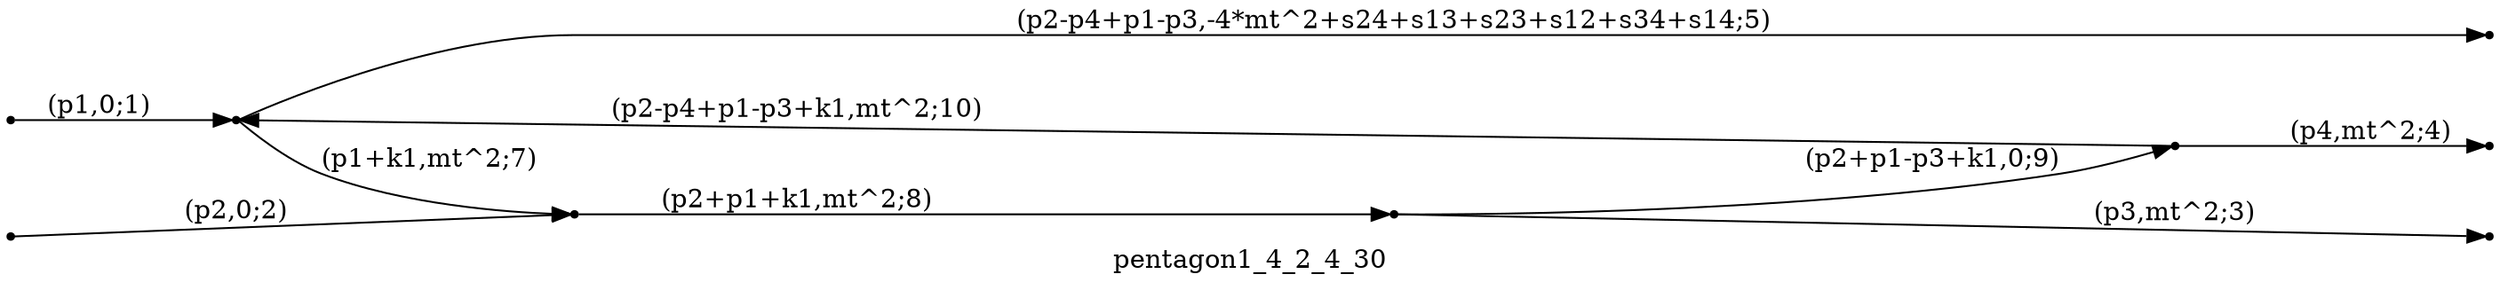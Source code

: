 digraph pentagon1_4_2_4_30 {
  label="pentagon1_4_2_4_30";
  rankdir="LR";
  subgraph edges {
    -1 -> 4 [label="(p1,0;1)"];
    -2 -> 1 [label="(p2,0;2)"];
    2 -> -3 [label="(p3,mt^2;3)"];
    3 -> -4 [label="(p4,mt^2;4)"];
    4 -> -5 [label="(p2-p4+p1-p3,-4*mt^2+s24+s13+s23+s12+s34+s14;5)"];
    4 -> 1 [label="(p1+k1,mt^2;7)"];
    1 -> 2 [label="(p2+p1+k1,mt^2;8)"];
    2 -> 3 [label="(p2+p1-p3+k1,0;9)"];
    3 -> 4 [label="(p2-p4+p1-p3+k1,mt^2;10)"];
  }
  subgraph incoming { rank="source"; -1; -2; }
  subgraph outgoing { rank="sink"; -3; -4; -5; }
-5 [shape=point];
-4 [shape=point];
-3 [shape=point];
-2 [shape=point];
-1 [shape=point];
1 [shape=point];
2 [shape=point];
3 [shape=point];
4 [shape=point];
}

